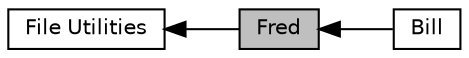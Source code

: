 digraph "Fred"
{
  edge [fontname="Helvetica",fontsize="10",labelfontname="Helvetica",labelfontsize="10"];
  node [fontname="Helvetica",fontsize="10",shape=record];
  rankdir=LR;
  Node1 [label="File Utilities",height=0.2,width=0.4,color="black", fillcolor="white", style="filled",URL="$group__FileUtilities.html"];
  Node2 [label="Bill",height=0.2,width=0.4,color="black", fillcolor="white", style="filled",URL="$group__Bill.html"];
  Node0 [label="Fred",height=0.2,width=0.4,color="black", fillcolor="grey75", style="filled", fontcolor="black"];
  Node1->Node0 [shape=plaintext, dir="back", style="solid"];
  Node0->Node2 [shape=plaintext, dir="back", style="solid"];
}
